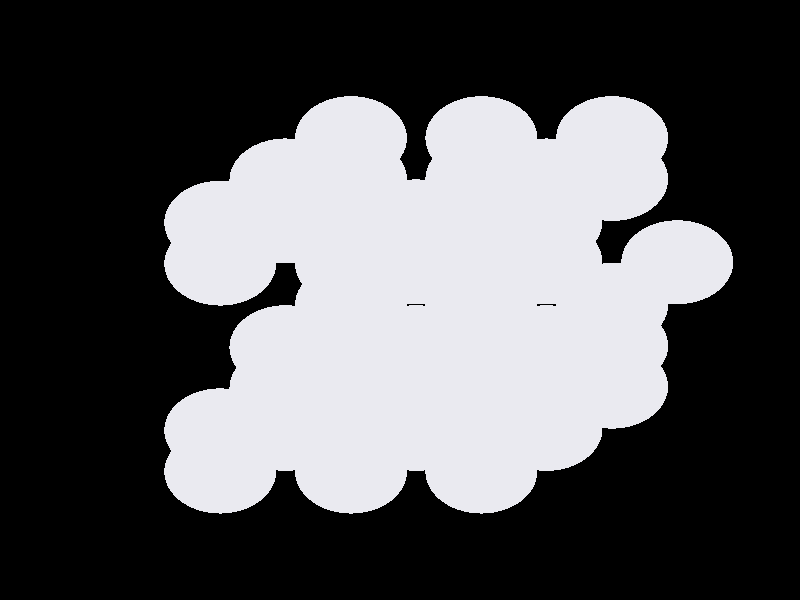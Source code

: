 #include "colors.inc"
#include "finish.inc"

global_settings {assumed_gamma 1 max_trace_level 6}
background {color White transmit 1.0}
camera {orthographic
  right -17.31*x up 17.31*y
  direction 1.00*z
  location <0,0,50.00> look_at <0,0,0>}


light_source {<  2.00,   3.00,  40.00> color White
  area_light <0.70, 0, 0>, <0, 0.70, 0>, 3, 3
  adaptive 1 jitter}
// no fog
#declare simple = finish {phong 0.7}
#declare pale = finish {ambient 0.5 diffuse 0.85 roughness 0.001 specular 0.200 }
#declare intermediate = finish {ambient 0.3 diffuse 0.6 specular 0.1 roughness 0.04}
#declare vmd = finish {ambient 0.0 diffuse 0.65 phong 0.1 phong_size 40.0 specular 0.5 }
#declare jmol = finish {ambient 0.2 diffuse 0.6 specular 1 roughness 0.001 metallic}
#declare ase2 = finish {ambient 0.05 brilliance 3 diffuse 0.6 metallic specular 0.7 roughness 0.04 reflection 0.15}
#declare ase3 = finish {ambient 0.15 brilliance 2 diffuse 0.6 metallic specular 1.0 roughness 0.001 reflection 0.0}
#declare glass = finish {ambient 0.05 diffuse 0.3 specular 1.0 roughness 0.001}
#declare glass2 = finish {ambient 0.01 diffuse 0.3 specular 1.0 reflection 0.25 roughness 0.001}
#declare Rcell = 0.020;
#declare Rbond = 0.100;

#macro atom(LOC, R, COL, TRANS, FIN)
  sphere{LOC, R texture{pigment{color COL transmit TRANS} finish{FIN}}}
#end
#macro constrain(LOC, R, COL, TRANS FIN)
union{torus{R, Rcell rotate 45*z texture{pigment{color COL transmit TRANS} finish{FIN}}}
     torus{R, Rcell rotate -45*z texture{pigment{color COL transmit TRANS} finish{FIN}}}
     translate LOC}
#end

// no cell vertices
atom(< -3.89,  -4.95,  -6.03>, 1.21, rgb <0.82, 0.82, 0.87>, 0.0, jmol) // #0
atom(< -1.06,  -4.95,  -6.03>, 1.21, rgb <0.82, 0.82, 0.87>, 0.0, jmol) // #1
atom(<  1.76,  -4.95,  -6.03>, 1.21, rgb <0.82, 0.82, 0.87>, 0.0, jmol) // #2
atom(< -2.48,  -3.72,  -8.14>, 1.21, rgb <0.82, 0.82, 0.87>, 0.0, jmol) // #3
atom(<  0.35,  -3.72,  -8.14>, 1.21, rgb <0.82, 0.82, 0.87>, 0.0, jmol) // #4
atom(<  3.17,  -3.72,  -8.14>, 1.21, rgb <0.82, 0.82, 0.87>, 0.0, jmol) // #5
atom(< -1.06,  -2.50, -10.26>, 1.21, rgb <0.82, 0.82, 0.87>, 0.0, jmol) // #6
atom(<  1.76,  -2.50, -10.26>, 1.21, rgb <0.82, 0.82, 0.87>, 0.0, jmol) // #7
atom(<  4.59,  -2.50, -10.26>, 1.21, rgb <0.82, 0.82, 0.87>, 0.0, jmol) // #8
atom(< -3.89,  -3.76,  -3.46>, 1.21, rgb <0.82, 0.82, 0.87>, 0.0, jmol) // #9
atom(< -1.06,  -3.76,  -3.46>, 1.21, rgb <0.82, 0.82, 0.87>, 0.0, jmol) // #10
atom(<  1.76,  -3.76,  -3.46>, 1.21, rgb <0.82, 0.82, 0.87>, 0.0, jmol) // #11
atom(< -2.48,  -2.54,  -5.58>, 1.21, rgb <0.82, 0.82, 0.87>, 0.0, jmol) // #12
atom(<  0.35,  -2.54,  -5.58>, 1.21, rgb <0.82, 0.82, 0.87>, 0.0, jmol) // #13
atom(<  3.17,  -2.54,  -5.58>, 1.21, rgb <0.82, 0.82, 0.87>, 0.0, jmol) // #14
atom(< -1.06,  -1.32,  -7.70>, 1.21, rgb <0.82, 0.82, 0.87>, 0.0, jmol) // #15
atom(<  1.76,  -1.32,  -7.70>, 1.21, rgb <0.82, 0.82, 0.87>, 0.0, jmol) // #16
atom(<  4.59,  -1.32,  -7.70>, 1.21, rgb <0.82, 0.82, 0.87>, 0.0, jmol) // #17
atom(< -2.48,  -1.36,  -3.01>, 1.21, rgb <0.82, 0.82, 0.87>, 0.0, jmol) // #18
atom(<  0.35,  -1.36,  -3.01>, 1.21, rgb <0.82, 0.82, 0.87>, 0.0, jmol) // #19
atom(<  3.17,  -1.36,  -3.01>, 1.21, rgb <0.82, 0.82, 0.87>, 0.0, jmol) // #20
atom(< -1.06,  -0.14,  -5.13>, 1.21, rgb <0.82, 0.82, 0.87>, 0.0, jmol) // #21
atom(<  1.76,  -0.14,  -5.13>, 1.21, rgb <0.82, 0.82, 0.87>, 0.0, jmol) // #22
atom(<  4.59,  -0.14,  -5.13>, 1.21, rgb <0.82, 0.82, 0.87>, 0.0, jmol) // #23
atom(<  0.35,   1.09,  -7.25>, 1.21, rgb <0.82, 0.82, 0.87>, 0.0, jmol) // #24
atom(<  3.17,   1.09,  -7.25>, 1.21, rgb <0.82, 0.82, 0.87>, 0.0, jmol) // #25
atom(<  6.00,   1.09,  -7.25>, 1.21, rgb <0.82, 0.82, 0.87>, 0.0, jmol) // #26
atom(< -3.89,   1.05,  -2.57>, 1.21, rgb <0.82, 0.82, 0.87>, 0.0, jmol) // #27
atom(< -1.06,   1.05,  -2.57>, 1.21, rgb <0.82, 0.82, 0.87>, 0.0, jmol) // #28
atom(<  1.76,   1.05,  -2.57>, 1.21, rgb <0.82, 0.82, 0.87>, 0.0, jmol) // #29
atom(< -2.48,   2.27,  -4.68>, 1.21, rgb <0.82, 0.82, 0.87>, 0.0, jmol) // #30
atom(<  0.35,   2.27,  -4.68>, 1.21, rgb <0.82, 0.82, 0.87>, 0.0, jmol) // #31
atom(<  3.17,   2.27,  -4.68>, 1.21, rgb <0.82, 0.82, 0.87>, 0.0, jmol) // #32
atom(< -1.06,   3.49,  -6.80>, 1.21, rgb <0.82, 0.82, 0.87>, 0.0, jmol) // #33
atom(<  1.76,   3.49,  -6.80>, 1.21, rgb <0.82, 0.82, 0.87>, 0.0, jmol) // #34
atom(<  4.59,   3.49,  -6.80>, 1.21, rgb <0.82, 0.82, 0.87>, 0.0, jmol) // #35
atom(< -3.89,   2.23,   0.00>, 1.21, rgb <0.82, 0.82, 0.87>, 0.0, jmol) // #36
atom(< -1.06,   2.23,   0.00>, 1.21, rgb <0.82, 0.82, 0.87>, 0.0, jmol) // #37
atom(<  1.76,   2.23,   0.00>, 1.21, rgb <0.82, 0.82, 0.87>, 0.0, jmol) // #38
atom(< -2.48,   3.45,  -2.12>, 1.21, rgb <0.82, 0.82, 0.87>, 0.0, jmol) // #39
atom(<  3.17,   3.45,  -2.12>, 1.21, rgb <0.82, 0.82, 0.87>, 0.0, jmol) // #40
atom(< -1.06,   4.67,  -4.24>, 1.21, rgb <0.82, 0.82, 0.87>, 0.0, jmol) // #41
atom(<  1.76,   4.67,  -4.24>, 1.21, rgb <0.82, 0.82, 0.87>, 0.0, jmol) // #42
atom(<  4.59,   4.67,  -4.24>, 1.21, rgb <0.82, 0.82, 0.87>, 0.0, jmol) // #43

// no constraints
